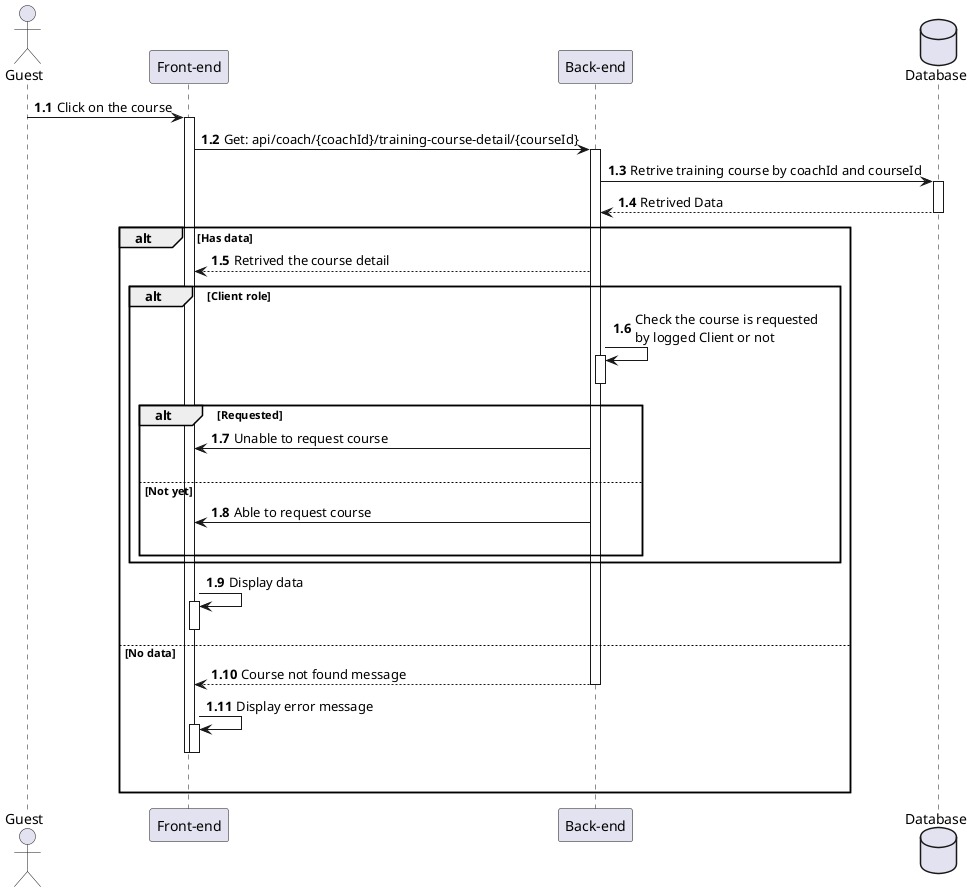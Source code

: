 @startuml ViewTraniningCourseDetail

actor Guest as user
participant "Front-end" as client
participant "Back-end" as server 
database "Database" as db

autonumber 1.1 "<b>0:"

user -> client++ : Click on the course 
client -> server++ : Get: api/coach/{coachId}/training-course-detail/{courseId}
server -> db++ : Retrive training course by coachId and courseId
db --> server : Retrived Data
deactivate

alt Has data
    server --> client : Retrived the course detail

    alt Client role
        server -> server++ : Check the course is requested\nby logged Client or not
        deactivate

        alt Requested
            server -> client : Unable to request course
            |||
        else Not yet
            server -> client : Able to request course
            |||
        end
    end

    client -> client++ : Display data
    deactivate

else No data
    server --> client : Course not found message
    deactivate
    client -> client++ : Display error message 
    deactivate
    deactivate
    |||
end 
@enduml